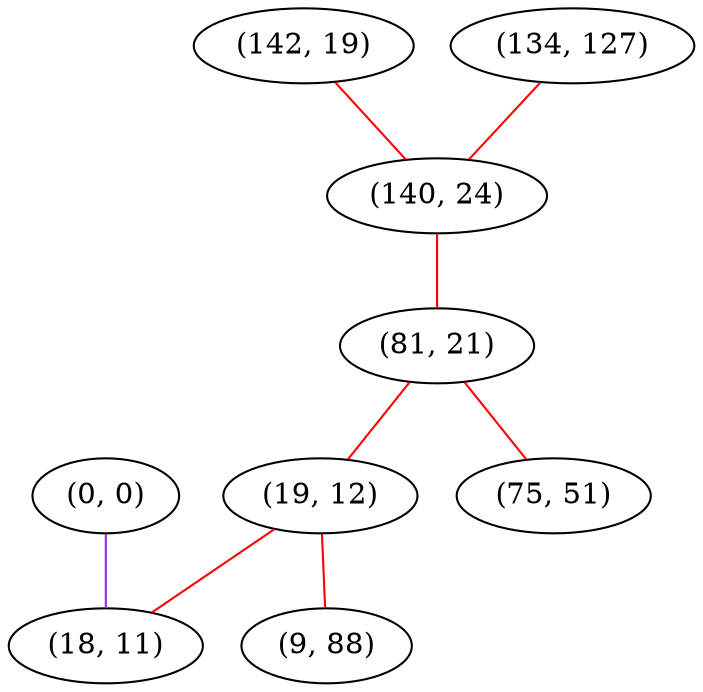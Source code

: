 graph "" {
"(0, 0)";
"(142, 19)";
"(134, 127)";
"(140, 24)";
"(81, 21)";
"(19, 12)";
"(9, 88)";
"(18, 11)";
"(75, 51)";
"(0, 0)" -- "(18, 11)"  [color=purple, key=0, weight=4];
"(142, 19)" -- "(140, 24)"  [color=red, key=0, weight=1];
"(134, 127)" -- "(140, 24)"  [color=red, key=0, weight=1];
"(140, 24)" -- "(81, 21)"  [color=red, key=0, weight=1];
"(81, 21)" -- "(19, 12)"  [color=red, key=0, weight=1];
"(81, 21)" -- "(75, 51)"  [color=red, key=0, weight=1];
"(19, 12)" -- "(9, 88)"  [color=red, key=0, weight=1];
"(19, 12)" -- "(18, 11)"  [color=red, key=0, weight=1];
}
